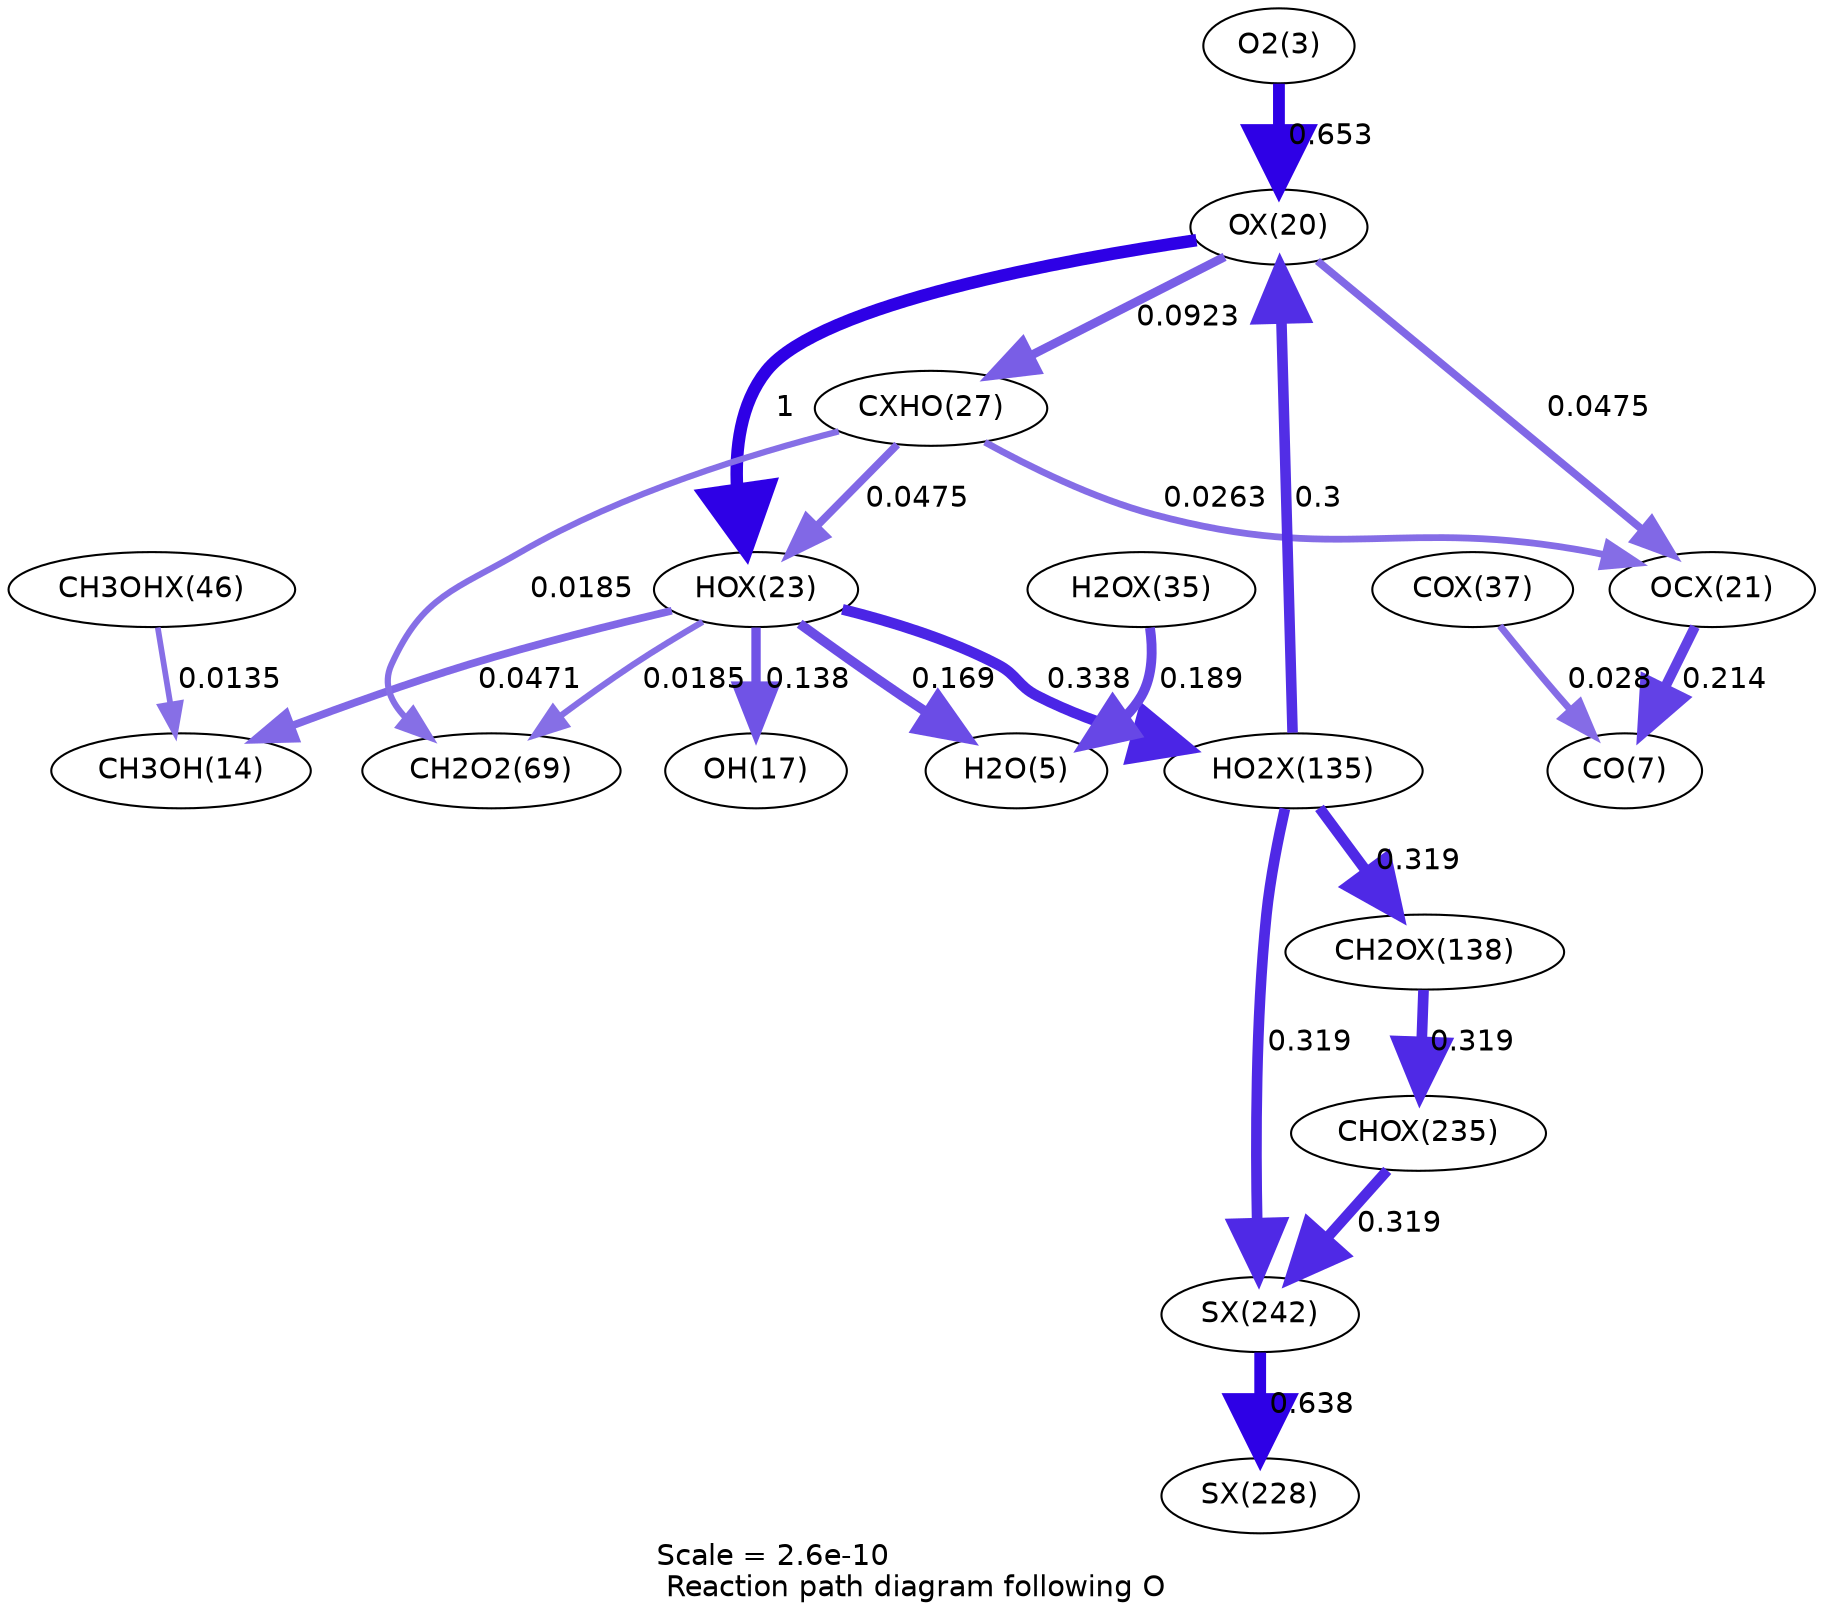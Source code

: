 digraph reaction_paths {
center=1;
s5 -> s26[fontname="Helvetica", penwidth=5.68, arrowsize=2.84, color="0.7, 1.15, 0.9"
, label=" 0.653"];
s26 -> s29[fontname="Helvetica", penwidth=6, arrowsize=3, color="0.7, 1.5, 0.9"
, label=" 1"];
s26 -> s32[fontname="Helvetica", penwidth=4.2, arrowsize=2.1, color="0.7, 0.592, 0.9"
, label=" 0.0923"];
s26 -> s27[fontname="Helvetica", penwidth=3.7, arrowsize=1.85, color="0.7, 0.547, 0.9"
, label=" 0.0475"];
s44 -> s26[fontname="Helvetica", penwidth=5.09, arrowsize=2.55, color="0.7, 0.8, 0.9"
, label=" 0.3"];
s29 -> s16[fontname="Helvetica", penwidth=3.69, arrowsize=1.85, color="0.7, 0.547, 0.9"
, label=" 0.0471"];
s29 -> s19[fontname="Helvetica", penwidth=4.5, arrowsize=2.25, color="0.7, 0.638, 0.9"
, label=" 0.138"];
s29 -> s7[fontname="Helvetica", penwidth=4.66, arrowsize=2.33, color="0.7, 0.669, 0.9"
, label=" 0.169"];
s32 -> s29[fontname="Helvetica", penwidth=3.7, arrowsize=1.85, color="0.7, 0.547, 0.9"
, label=" 0.0475"];
s29 -> s44[fontname="Helvetica", penwidth=5.18, arrowsize=2.59, color="0.7, 0.838, 0.9"
, label=" 0.338"];
s29 -> s21[fontname="Helvetica", penwidth=2.99, arrowsize=1.49, color="0.7, 0.518, 0.9"
, label=" 0.0185"];
s41 -> s16[fontname="Helvetica", penwidth=2.75, arrowsize=1.38, color="0.7, 0.514, 0.9"
, label=" 0.0135"];
s35 -> s7[fontname="Helvetica", penwidth=4.74, arrowsize=2.37, color="0.7, 0.689, 0.9"
, label=" 0.189"];
s32 -> s27[fontname="Helvetica", penwidth=3.25, arrowsize=1.63, color="0.7, 0.526, 0.9"
, label=" 0.0263"];
s32 -> s21[fontname="Helvetica", penwidth=2.99, arrowsize=1.49, color="0.7, 0.518, 0.9"
, label=" 0.0185"];
s27 -> s9[fontname="Helvetica", penwidth=4.83, arrowsize=2.42, color="0.7, 0.714, 0.9"
, label=" 0.214"];
s37 -> s9[fontname="Helvetica", penwidth=3.3, arrowsize=1.65, color="0.7, 0.528, 0.9"
, label=" 0.028"];
s44 -> s45[fontname="Helvetica", penwidth=5.14, arrowsize=2.57, color="0.7, 0.819, 0.9"
, label=" 0.319"];
s44 -> s53[fontname="Helvetica", penwidth=5.14, arrowsize=2.57, color="0.7, 0.819, 0.9"
, label=" 0.319"];
s45 -> s52[fontname="Helvetica", penwidth=5.14, arrowsize=2.57, color="0.7, 0.819, 0.9"
, label=" 0.319"];
s52 -> s53[fontname="Helvetica", penwidth=5.14, arrowsize=2.57, color="0.7, 0.819, 0.9"
, label=" 0.319"];
s53 -> s50[fontname="Helvetica", penwidth=5.66, arrowsize=2.83, color="0.7, 1.14, 0.9"
, label=" 0.638"];
s5 [ fontname="Helvetica", label="O2(3)"];
s7 [ fontname="Helvetica", label="H2O(5)"];
s9 [ fontname="Helvetica", label="CO(7)"];
s16 [ fontname="Helvetica", label="CH3OH(14)"];
s19 [ fontname="Helvetica", label="OH(17)"];
s21 [ fontname="Helvetica", label="CH2O2(69)"];
s26 [ fontname="Helvetica", label="OX(20)"];
s27 [ fontname="Helvetica", label="OCX(21)"];
s29 [ fontname="Helvetica", label="HOX(23)"];
s32 [ fontname="Helvetica", label="CXHO(27)"];
s35 [ fontname="Helvetica", label="H2OX(35)"];
s37 [ fontname="Helvetica", label="COX(37)"];
s41 [ fontname="Helvetica", label="CH3OHX(46)"];
s44 [ fontname="Helvetica", label="HO2X(135)"];
s45 [ fontname="Helvetica", label="CH2OX(138)"];
s50 [ fontname="Helvetica", label="SX(228)"];
s52 [ fontname="Helvetica", label="CHOX(235)"];
s53 [ fontname="Helvetica", label="SX(242)"];
 label = "Scale = 2.6e-10\l Reaction path diagram following O";
 fontname = "Helvetica";
}
